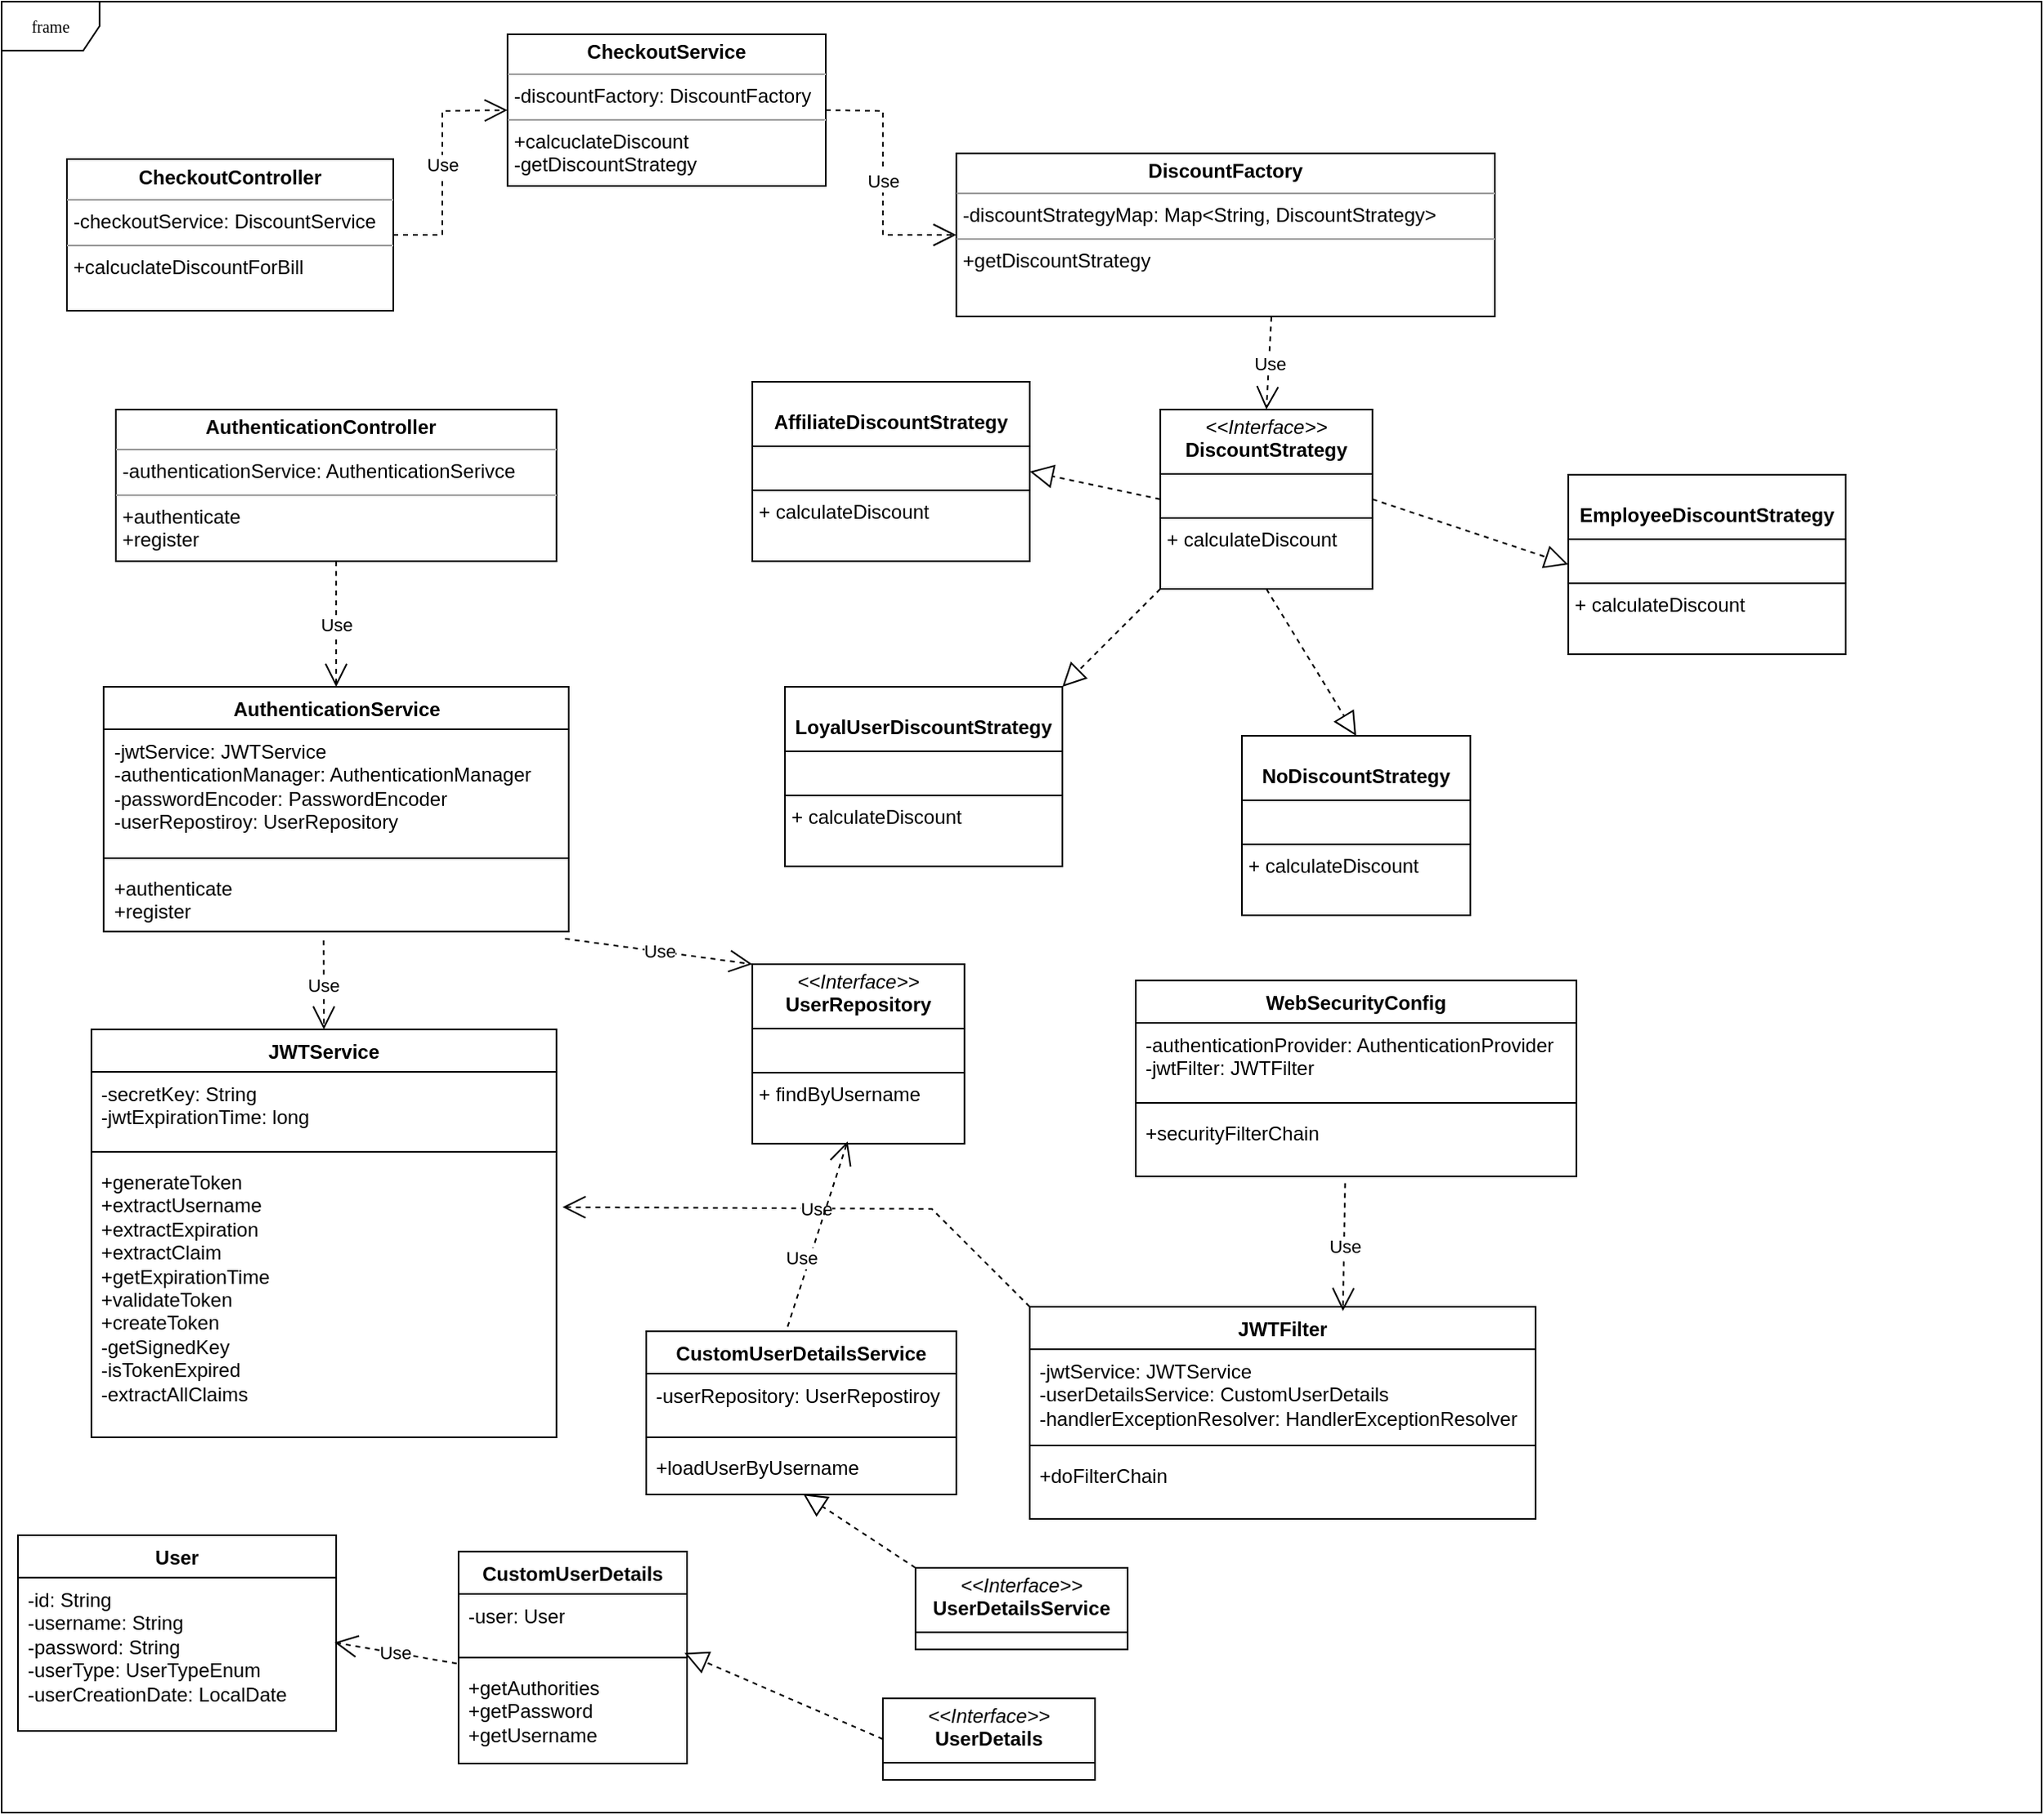 <mxfile version="24.8.4">
  <diagram name="Page-1" id="c4acf3e9-155e-7222-9cf6-157b1a14988f">
    <mxGraphModel dx="2350" dy="1896" grid="1" gridSize="10" guides="1" tooltips="1" connect="1" arrows="1" fold="1" page="1" pageScale="1" pageWidth="850" pageHeight="1100" background="none" math="0" shadow="0">
      <root>
        <mxCell id="0" />
        <mxCell id="1" parent="0" />
        <mxCell id="17acba5748e5396b-1" value="frame" style="shape=umlFrame;whiteSpace=wrap;html=1;rounded=0;shadow=0;comic=0;labelBackgroundColor=none;strokeWidth=1;fontFamily=Verdana;fontSize=10;align=center;movable=1;resizable=1;rotatable=1;deletable=1;editable=1;locked=0;connectable=1;" parent="1" vertex="1">
          <mxGeometry x="-160" y="-40" width="1250" height="1110" as="geometry" />
        </mxCell>
        <mxCell id="5d2195bd80daf111-18" value="&lt;p style=&quot;margin:0px;margin-top:4px;text-align:center;&quot;&gt;&lt;b&gt;CheckoutController&lt;/b&gt;&lt;/p&gt;&lt;hr size=&quot;1&quot;&gt;&lt;p style=&quot;margin:0px;margin-left:4px;&quot;&gt;-checkoutService: DiscountService&lt;/p&gt;&lt;hr size=&quot;1&quot;&gt;&lt;p style=&quot;margin:0px;margin-left:4px;&quot;&gt;+calcuclateDiscountForBill&lt;/p&gt;" style="verticalAlign=top;align=left;overflow=fill;fontSize=12;fontFamily=Helvetica;html=1;rounded=0;shadow=0;comic=0;labelBackgroundColor=none;strokeWidth=1" parent="1" vertex="1">
          <mxGeometry x="-120" y="56.5" width="200" height="93" as="geometry" />
        </mxCell>
        <mxCell id="SCgbZ-K9dKOpTMKbeCM--1" value="&lt;p style=&quot;margin:0px;margin-top:4px;text-align:center;&quot;&gt;&lt;b&gt;CheckoutService&lt;/b&gt;&lt;/p&gt;&lt;hr size=&quot;1&quot;&gt;&lt;p style=&quot;margin:0px;margin-left:4px;&quot;&gt;-discountFactory: DiscountFactory&lt;/p&gt;&lt;hr size=&quot;1&quot;&gt;&lt;p style=&quot;margin:0px;margin-left:4px;&quot;&gt;+calcuclateDiscount&lt;/p&gt;&lt;p style=&quot;margin:0px;margin-left:4px;&quot;&gt;-getDiscountStrategy&lt;/p&gt;" style="verticalAlign=top;align=left;overflow=fill;fontSize=12;fontFamily=Helvetica;html=1;rounded=0;shadow=0;comic=0;labelBackgroundColor=none;strokeWidth=1" vertex="1" parent="1">
          <mxGeometry x="150" y="-20" width="195" height="93" as="geometry" />
        </mxCell>
        <mxCell id="SCgbZ-K9dKOpTMKbeCM--5" value="&lt;p style=&quot;margin:0px;margin-top:4px;text-align:center;&quot;&gt;&lt;b&gt;DiscountFactory&lt;/b&gt;&lt;/p&gt;&lt;hr size=&quot;1&quot;&gt;&lt;p style=&quot;margin:0px;margin-left:4px;&quot;&gt;-&lt;span style=&quot;background-color: initial;&quot;&gt;discountStrategyMap: Map&amp;lt;String, DiscountStrategy&amp;gt;&lt;/span&gt;&lt;/p&gt;&lt;hr size=&quot;1&quot;&gt;&lt;p style=&quot;margin:0px;margin-left:4px;&quot;&gt;+&lt;span style=&quot;background-color: initial;&quot;&gt;getDiscountStrategy&lt;/span&gt;&lt;/p&gt;" style="verticalAlign=top;align=left;overflow=fill;fontSize=12;fontFamily=Helvetica;html=1;rounded=0;shadow=0;comic=0;labelBackgroundColor=none;strokeWidth=1" vertex="1" parent="1">
          <mxGeometry x="425" y="53" width="330" height="100" as="geometry" />
        </mxCell>
        <mxCell id="SCgbZ-K9dKOpTMKbeCM--12" value="AuthenticationService" style="swimlane;fontStyle=1;align=center;verticalAlign=top;childLayout=stackLayout;horizontal=1;startSize=26;horizontalStack=0;resizeParent=1;resizeParentMax=0;resizeLast=0;collapsible=1;marginBottom=0;whiteSpace=wrap;html=1;" vertex="1" parent="1">
          <mxGeometry x="-97.5" y="380" width="285" height="150" as="geometry">
            <mxRectangle x="335" y="270" width="160" height="30" as="alternateBounds" />
          </mxGeometry>
        </mxCell>
        <mxCell id="SCgbZ-K9dKOpTMKbeCM--13" value="-jwtService: JWTService&lt;div&gt;-authenticationManager: AuthenticationManager&lt;br&gt;&lt;div&gt;-passwordEncoder: PasswordEncoder&lt;/div&gt;&lt;/div&gt;&lt;div&gt;-userRepostiroy: UserRepository&lt;/div&gt;" style="text;strokeColor=none;fillColor=none;align=left;verticalAlign=top;spacingLeft=4;spacingRight=4;overflow=hidden;rotatable=0;points=[[0,0.5],[1,0.5]];portConstraint=eastwest;whiteSpace=wrap;html=1;" vertex="1" parent="SCgbZ-K9dKOpTMKbeCM--12">
          <mxGeometry y="26" width="285" height="74" as="geometry" />
        </mxCell>
        <mxCell id="SCgbZ-K9dKOpTMKbeCM--14" value="" style="line;strokeWidth=1;fillColor=none;align=left;verticalAlign=middle;spacingTop=-1;spacingLeft=3;spacingRight=3;rotatable=0;labelPosition=right;points=[];portConstraint=eastwest;strokeColor=inherit;" vertex="1" parent="SCgbZ-K9dKOpTMKbeCM--12">
          <mxGeometry y="100" width="285" height="10" as="geometry" />
        </mxCell>
        <mxCell id="SCgbZ-K9dKOpTMKbeCM--15" value="+authenticate&lt;div&gt;+register&lt;/div&gt;" style="text;strokeColor=none;fillColor=none;align=left;verticalAlign=top;spacingLeft=4;spacingRight=4;overflow=hidden;rotatable=0;points=[[0,0.5],[1,0.5]];portConstraint=eastwest;whiteSpace=wrap;html=1;" vertex="1" parent="SCgbZ-K9dKOpTMKbeCM--12">
          <mxGeometry y="110" width="285" height="40" as="geometry" />
        </mxCell>
        <mxCell id="SCgbZ-K9dKOpTMKbeCM--16" value="&lt;p style=&quot;margin:0px;margin-top:4px;text-align:center;&quot;&gt;&lt;b&gt;AuthenticationController&lt;span style=&quot;white-space: pre;&quot;&gt;&#x9;&lt;/span&gt;&lt;/b&gt;&lt;/p&gt;&lt;hr size=&quot;1&quot;&gt;&lt;p style=&quot;margin:0px;margin-left:4px;&quot;&gt;-authenticationService: AuthenticationSerivce&lt;/p&gt;&lt;hr size=&quot;1&quot;&gt;&lt;p style=&quot;margin:0px;margin-left:4px;&quot;&gt;+authenticate&lt;/p&gt;&lt;p style=&quot;margin:0px;margin-left:4px;&quot;&gt;+register&lt;/p&gt;" style="verticalAlign=top;align=left;overflow=fill;fontSize=12;fontFamily=Helvetica;html=1;rounded=0;shadow=0;comic=0;labelBackgroundColor=none;strokeWidth=1" vertex="1" parent="1">
          <mxGeometry x="-90" y="210" width="270" height="93" as="geometry" />
        </mxCell>
        <mxCell id="SCgbZ-K9dKOpTMKbeCM--17" value="&lt;p style=&quot;margin:0px;margin-top:4px;text-align:center;&quot;&gt;&lt;i&gt;&amp;lt;&amp;lt;Interface&amp;gt;&amp;gt;&lt;/i&gt;&lt;br&gt;&lt;b&gt;DiscountStrategy&lt;/b&gt;&lt;/p&gt;&lt;hr size=&quot;1&quot; style=&quot;border-style:solid;&quot;&gt;&lt;p style=&quot;margin:0px;margin-left:4px;&quot;&gt;&lt;br&gt;&lt;/p&gt;&lt;hr size=&quot;1&quot; style=&quot;border-style:solid;&quot;&gt;&lt;p style=&quot;margin:0px;margin-left:4px;&quot;&gt;+&amp;nbsp;calculateDiscount&lt;/p&gt;" style="verticalAlign=top;align=left;overflow=fill;html=1;whiteSpace=wrap;" vertex="1" parent="1">
          <mxGeometry x="550" y="210" width="130" height="110" as="geometry" />
        </mxCell>
        <mxCell id="SCgbZ-K9dKOpTMKbeCM--18" value="&lt;p style=&quot;margin:0px;margin-top:4px;text-align:center;&quot;&gt;&lt;br&gt;&lt;b&gt;EmployeeDiscountStrategy&lt;/b&gt;&lt;/p&gt;&lt;hr size=&quot;1&quot; style=&quot;border-style:solid;&quot;&gt;&lt;p style=&quot;margin:0px;margin-left:4px;&quot;&gt;&lt;br&gt;&lt;/p&gt;&lt;hr size=&quot;1&quot; style=&quot;border-style:solid;&quot;&gt;&lt;p style=&quot;margin:0px;margin-left:4px;&quot;&gt;+&amp;nbsp;calculateDiscount&lt;/p&gt;" style="verticalAlign=top;align=left;overflow=fill;html=1;whiteSpace=wrap;" vertex="1" parent="1">
          <mxGeometry x="800" y="250" width="170" height="110" as="geometry" />
        </mxCell>
        <mxCell id="SCgbZ-K9dKOpTMKbeCM--19" value="&lt;p style=&quot;margin:0px;margin-top:4px;text-align:center;&quot;&gt;&lt;br&gt;&lt;b&gt;AffiliateDiscountStrategy&lt;/b&gt;&lt;/p&gt;&lt;hr size=&quot;1&quot; style=&quot;border-style:solid;&quot;&gt;&lt;p style=&quot;margin:0px;margin-left:4px;&quot;&gt;&lt;br&gt;&lt;/p&gt;&lt;hr size=&quot;1&quot; style=&quot;border-style:solid;&quot;&gt;&lt;p style=&quot;margin:0px;margin-left:4px;&quot;&gt;+&amp;nbsp;calculateDiscount&lt;/p&gt;" style="verticalAlign=top;align=left;overflow=fill;html=1;whiteSpace=wrap;" vertex="1" parent="1">
          <mxGeometry x="300" y="193" width="170" height="110" as="geometry" />
        </mxCell>
        <mxCell id="SCgbZ-K9dKOpTMKbeCM--20" value="&lt;p style=&quot;margin:0px;margin-top:4px;text-align:center;&quot;&gt;&lt;br&gt;&lt;b&gt;LoyalUserDiscountStrategy&lt;/b&gt;&lt;/p&gt;&lt;hr size=&quot;1&quot; style=&quot;border-style:solid;&quot;&gt;&lt;p style=&quot;margin:0px;margin-left:4px;&quot;&gt;&lt;br&gt;&lt;/p&gt;&lt;hr size=&quot;1&quot; style=&quot;border-style:solid;&quot;&gt;&lt;p style=&quot;margin:0px;margin-left:4px;&quot;&gt;+&amp;nbsp;calculateDiscount&lt;/p&gt;" style="verticalAlign=top;align=left;overflow=fill;html=1;whiteSpace=wrap;" vertex="1" parent="1">
          <mxGeometry x="320" y="380" width="170" height="110" as="geometry" />
        </mxCell>
        <mxCell id="SCgbZ-K9dKOpTMKbeCM--21" value="&lt;p style=&quot;margin:0px;margin-top:4px;text-align:center;&quot;&gt;&lt;br&gt;&lt;b&gt;NoDiscountStrategy&lt;/b&gt;&lt;/p&gt;&lt;hr size=&quot;1&quot; style=&quot;border-style:solid;&quot;&gt;&lt;p style=&quot;margin:0px;margin-left:4px;&quot;&gt;&lt;br&gt;&lt;/p&gt;&lt;hr size=&quot;1&quot; style=&quot;border-style:solid;&quot;&gt;&lt;p style=&quot;margin:0px;margin-left:4px;&quot;&gt;+&amp;nbsp;calculateDiscount&lt;/p&gt;" style="verticalAlign=top;align=left;overflow=fill;html=1;whiteSpace=wrap;" vertex="1" parent="1">
          <mxGeometry x="600" y="410" width="140" height="110" as="geometry" />
        </mxCell>
        <mxCell id="SCgbZ-K9dKOpTMKbeCM--26" value="Use" style="endArrow=open;endSize=12;dashed=1;html=1;rounded=0;exitX=1;exitY=0.5;exitDx=0;exitDy=0;entryX=0;entryY=0.5;entryDx=0;entryDy=0;" edge="1" parent="1" source="5d2195bd80daf111-18" target="SCgbZ-K9dKOpTMKbeCM--1">
          <mxGeometry width="160" relative="1" as="geometry">
            <mxPoint x="150" y="150" as="sourcePoint" />
            <mxPoint x="310" y="150" as="targetPoint" />
            <Array as="points">
              <mxPoint x="110" y="103" />
              <mxPoint x="110" y="27" />
            </Array>
          </mxGeometry>
        </mxCell>
        <mxCell id="SCgbZ-K9dKOpTMKbeCM--27" value="Use" style="endArrow=open;endSize=12;dashed=1;html=1;rounded=0;entryX=0;entryY=0.5;entryDx=0;entryDy=0;exitX=1;exitY=0.5;exitDx=0;exitDy=0;" edge="1" parent="1" source="SCgbZ-K9dKOpTMKbeCM--1" target="SCgbZ-K9dKOpTMKbeCM--5">
          <mxGeometry width="160" relative="1" as="geometry">
            <mxPoint x="350" y="40" as="sourcePoint" />
            <mxPoint x="160" y="37" as="targetPoint" />
            <Array as="points">
              <mxPoint x="380" y="27" />
              <mxPoint x="380" y="103" />
            </Array>
          </mxGeometry>
        </mxCell>
        <mxCell id="SCgbZ-K9dKOpTMKbeCM--28" value="" style="endArrow=block;dashed=1;endFill=0;endSize=12;html=1;rounded=0;exitX=0;exitY=0.5;exitDx=0;exitDy=0;entryX=1;entryY=0.5;entryDx=0;entryDy=0;" edge="1" parent="1" source="SCgbZ-K9dKOpTMKbeCM--17" target="SCgbZ-K9dKOpTMKbeCM--19">
          <mxGeometry width="160" relative="1" as="geometry">
            <mxPoint x="380" y="320" as="sourcePoint" />
            <mxPoint x="540" y="320" as="targetPoint" />
          </mxGeometry>
        </mxCell>
        <mxCell id="SCgbZ-K9dKOpTMKbeCM--29" value="" style="endArrow=block;dashed=1;endFill=0;endSize=12;html=1;rounded=0;exitX=0;exitY=1;exitDx=0;exitDy=0;entryX=1;entryY=0;entryDx=0;entryDy=0;" edge="1" parent="1" source="SCgbZ-K9dKOpTMKbeCM--17" target="SCgbZ-K9dKOpTMKbeCM--20">
          <mxGeometry width="160" relative="1" as="geometry">
            <mxPoint x="470" y="245" as="sourcePoint" />
            <mxPoint x="580" y="295" as="targetPoint" />
          </mxGeometry>
        </mxCell>
        <mxCell id="SCgbZ-K9dKOpTMKbeCM--30" value="" style="endArrow=block;dashed=1;endFill=0;endSize=12;html=1;rounded=0;entryX=0.5;entryY=0;entryDx=0;entryDy=0;exitX=0.5;exitY=1;exitDx=0;exitDy=0;" edge="1" parent="1" source="SCgbZ-K9dKOpTMKbeCM--17" target="SCgbZ-K9dKOpTMKbeCM--21">
          <mxGeometry width="160" relative="1" as="geometry">
            <mxPoint x="405" y="300" as="sourcePoint" />
            <mxPoint x="415" y="380" as="targetPoint" />
          </mxGeometry>
        </mxCell>
        <mxCell id="SCgbZ-K9dKOpTMKbeCM--31" value="" style="endArrow=block;dashed=1;endFill=0;endSize=12;html=1;rounded=0;entryX=0;entryY=0.5;entryDx=0;entryDy=0;exitX=1;exitY=0.5;exitDx=0;exitDy=0;" edge="1" parent="1" source="SCgbZ-K9dKOpTMKbeCM--17" target="SCgbZ-K9dKOpTMKbeCM--18">
          <mxGeometry width="160" relative="1" as="geometry">
            <mxPoint x="633" y="330" as="sourcePoint" />
            <mxPoint x="630" y="410" as="targetPoint" />
          </mxGeometry>
        </mxCell>
        <mxCell id="SCgbZ-K9dKOpTMKbeCM--34" value="Use" style="endArrow=open;endSize=12;dashed=1;html=1;rounded=0;exitX=0.585;exitY=1.002;exitDx=0;exitDy=0;entryX=0.5;entryY=0;entryDx=0;entryDy=0;exitPerimeter=0;" edge="1" parent="1" source="SCgbZ-K9dKOpTMKbeCM--5" target="SCgbZ-K9dKOpTMKbeCM--17">
          <mxGeometry width="160" relative="1" as="geometry">
            <mxPoint x="740" y="180" as="sourcePoint" />
            <mxPoint x="900" y="180" as="targetPoint" />
          </mxGeometry>
        </mxCell>
        <mxCell id="SCgbZ-K9dKOpTMKbeCM--36" value="Use" style="endArrow=open;endSize=12;dashed=1;html=1;rounded=0;exitX=0.5;exitY=1;exitDx=0;exitDy=0;entryX=0.5;entryY=0;entryDx=0;entryDy=0;" edge="1" parent="1" source="SCgbZ-K9dKOpTMKbeCM--16" target="SCgbZ-K9dKOpTMKbeCM--12">
          <mxGeometry width="160" relative="1" as="geometry">
            <mxPoint x="220" y="310" as="sourcePoint" />
            <mxPoint x="380" y="310" as="targetPoint" />
          </mxGeometry>
        </mxCell>
        <mxCell id="SCgbZ-K9dKOpTMKbeCM--37" value="JWTService" style="swimlane;fontStyle=1;align=center;verticalAlign=top;childLayout=stackLayout;horizontal=1;startSize=26;horizontalStack=0;resizeParent=1;resizeParentMax=0;resizeLast=0;collapsible=1;marginBottom=0;whiteSpace=wrap;html=1;" vertex="1" parent="1">
          <mxGeometry x="-105" y="590" width="285" height="250" as="geometry">
            <mxRectangle x="335" y="270" width="160" height="30" as="alternateBounds" />
          </mxGeometry>
        </mxCell>
        <mxCell id="SCgbZ-K9dKOpTMKbeCM--38" value="-secretKey: String&lt;div&gt;-jwtExpirationTime: long&lt;/div&gt;" style="text;strokeColor=none;fillColor=none;align=left;verticalAlign=top;spacingLeft=4;spacingRight=4;overflow=hidden;rotatable=0;points=[[0,0.5],[1,0.5]];portConstraint=eastwest;whiteSpace=wrap;html=1;" vertex="1" parent="SCgbZ-K9dKOpTMKbeCM--37">
          <mxGeometry y="26" width="285" height="44" as="geometry" />
        </mxCell>
        <mxCell id="SCgbZ-K9dKOpTMKbeCM--39" value="" style="line;strokeWidth=1;fillColor=none;align=left;verticalAlign=middle;spacingTop=-1;spacingLeft=3;spacingRight=3;rotatable=0;labelPosition=right;points=[];portConstraint=eastwest;strokeColor=inherit;" vertex="1" parent="SCgbZ-K9dKOpTMKbeCM--37">
          <mxGeometry y="70" width="285" height="10" as="geometry" />
        </mxCell>
        <mxCell id="SCgbZ-K9dKOpTMKbeCM--40" value="+generateToken&lt;div&gt;+extractUsername&lt;/div&gt;&lt;div&gt;+extractExpiration&lt;/div&gt;&lt;div&gt;+extractClaim&lt;/div&gt;&lt;div&gt;+getExpirationTime&lt;/div&gt;&lt;div&gt;+validateToken&lt;/div&gt;&lt;div&gt;+createToken&lt;/div&gt;&lt;div&gt;-getSignedKey&lt;/div&gt;&lt;div&gt;-isTokenExpired&lt;/div&gt;&lt;div&gt;-extractAllClaims&lt;/div&gt;&lt;div&gt;&lt;br&gt;&lt;/div&gt;" style="text;strokeColor=none;fillColor=none;align=left;verticalAlign=top;spacingLeft=4;spacingRight=4;overflow=hidden;rotatable=0;points=[[0,0.5],[1,0.5]];portConstraint=eastwest;whiteSpace=wrap;html=1;" vertex="1" parent="SCgbZ-K9dKOpTMKbeCM--37">
          <mxGeometry y="80" width="285" height="170" as="geometry" />
        </mxCell>
        <mxCell id="SCgbZ-K9dKOpTMKbeCM--41" value="&lt;p style=&quot;margin:0px;margin-top:4px;text-align:center;&quot;&gt;&lt;i&gt;&amp;lt;&amp;lt;Interface&amp;gt;&amp;gt;&lt;/i&gt;&lt;br&gt;&lt;b&gt;UserRepository&lt;/b&gt;&lt;/p&gt;&lt;hr size=&quot;1&quot; style=&quot;border-style:solid;&quot;&gt;&lt;p style=&quot;margin:0px;margin-left:4px;&quot;&gt;&lt;br&gt;&lt;/p&gt;&lt;hr size=&quot;1&quot; style=&quot;border-style:solid;&quot;&gt;&lt;p style=&quot;margin:0px;margin-left:4px;&quot;&gt;+&amp;nbsp;findByUsername&lt;/p&gt;" style="verticalAlign=top;align=left;overflow=fill;html=1;whiteSpace=wrap;" vertex="1" parent="1">
          <mxGeometry x="300" y="550" width="130" height="110" as="geometry" />
        </mxCell>
        <mxCell id="SCgbZ-K9dKOpTMKbeCM--42" value="Use" style="endArrow=open;endSize=12;dashed=1;html=1;rounded=0;exitX=0.473;exitY=1.134;exitDx=0;exitDy=0;entryX=0.5;entryY=0;entryDx=0;entryDy=0;exitPerimeter=0;" edge="1" parent="1" source="SCgbZ-K9dKOpTMKbeCM--15" target="SCgbZ-K9dKOpTMKbeCM--37">
          <mxGeometry width="160" relative="1" as="geometry">
            <mxPoint x="55" y="313" as="sourcePoint" />
            <mxPoint x="55" y="390" as="targetPoint" />
          </mxGeometry>
        </mxCell>
        <mxCell id="SCgbZ-K9dKOpTMKbeCM--43" value="Use" style="endArrow=open;endSize=12;dashed=1;html=1;rounded=0;exitX=0.992;exitY=1.11;exitDx=0;exitDy=0;entryX=0;entryY=0;entryDx=0;entryDy=0;exitPerimeter=0;" edge="1" parent="1" source="SCgbZ-K9dKOpTMKbeCM--15" target="SCgbZ-K9dKOpTMKbeCM--41">
          <mxGeometry width="160" relative="1" as="geometry">
            <mxPoint x="47" y="545" as="sourcePoint" />
            <mxPoint x="48" y="600" as="targetPoint" />
          </mxGeometry>
        </mxCell>
        <mxCell id="SCgbZ-K9dKOpTMKbeCM--44" value="WebSecurityConfig" style="swimlane;fontStyle=1;align=center;verticalAlign=top;childLayout=stackLayout;horizontal=1;startSize=26;horizontalStack=0;resizeParent=1;resizeParentMax=0;resizeLast=0;collapsible=1;marginBottom=0;whiteSpace=wrap;html=1;" vertex="1" parent="1">
          <mxGeometry x="535" y="560" width="270" height="120" as="geometry">
            <mxRectangle x="335" y="270" width="160" height="30" as="alternateBounds" />
          </mxGeometry>
        </mxCell>
        <mxCell id="SCgbZ-K9dKOpTMKbeCM--45" value="-authenticationProvider: AuthenticationProvider&lt;div&gt;-jwtFilter: JWTFilter&lt;/div&gt;" style="text;strokeColor=none;fillColor=none;align=left;verticalAlign=top;spacingLeft=4;spacingRight=4;overflow=hidden;rotatable=0;points=[[0,0.5],[1,0.5]];portConstraint=eastwest;whiteSpace=wrap;html=1;" vertex="1" parent="SCgbZ-K9dKOpTMKbeCM--44">
          <mxGeometry y="26" width="270" height="44" as="geometry" />
        </mxCell>
        <mxCell id="SCgbZ-K9dKOpTMKbeCM--46" value="" style="line;strokeWidth=1;fillColor=none;align=left;verticalAlign=middle;spacingTop=-1;spacingLeft=3;spacingRight=3;rotatable=0;labelPosition=right;points=[];portConstraint=eastwest;strokeColor=inherit;" vertex="1" parent="SCgbZ-K9dKOpTMKbeCM--44">
          <mxGeometry y="70" width="270" height="10" as="geometry" />
        </mxCell>
        <mxCell id="SCgbZ-K9dKOpTMKbeCM--47" value="+securityFilterChain&lt;br&gt;&lt;div&gt;&lt;br&gt;&lt;/div&gt;" style="text;strokeColor=none;fillColor=none;align=left;verticalAlign=top;spacingLeft=4;spacingRight=4;overflow=hidden;rotatable=0;points=[[0,0.5],[1,0.5]];portConstraint=eastwest;whiteSpace=wrap;html=1;" vertex="1" parent="SCgbZ-K9dKOpTMKbeCM--44">
          <mxGeometry y="80" width="270" height="40" as="geometry" />
        </mxCell>
        <mxCell id="SCgbZ-K9dKOpTMKbeCM--48" value="JWTFilter" style="swimlane;fontStyle=1;align=center;verticalAlign=top;childLayout=stackLayout;horizontal=1;startSize=26;horizontalStack=0;resizeParent=1;resizeParentMax=0;resizeLast=0;collapsible=1;marginBottom=0;whiteSpace=wrap;html=1;" vertex="1" parent="1">
          <mxGeometry x="470" y="760" width="310" height="130" as="geometry">
            <mxRectangle x="335" y="270" width="160" height="30" as="alternateBounds" />
          </mxGeometry>
        </mxCell>
        <mxCell id="SCgbZ-K9dKOpTMKbeCM--49" value="-jwtService: JWTService&lt;div&gt;-userDetailsService: CustomUserDetails&lt;/div&gt;&lt;div&gt;-handlerExceptionResolver: HandlerExceptionResolver&lt;/div&gt;" style="text;strokeColor=none;fillColor=none;align=left;verticalAlign=top;spacingLeft=4;spacingRight=4;overflow=hidden;rotatable=0;points=[[0,0.5],[1,0.5]];portConstraint=eastwest;whiteSpace=wrap;html=1;" vertex="1" parent="SCgbZ-K9dKOpTMKbeCM--48">
          <mxGeometry y="26" width="310" height="54" as="geometry" />
        </mxCell>
        <mxCell id="SCgbZ-K9dKOpTMKbeCM--50" value="" style="line;strokeWidth=1;fillColor=none;align=left;verticalAlign=middle;spacingTop=-1;spacingLeft=3;spacingRight=3;rotatable=0;labelPosition=right;points=[];portConstraint=eastwest;strokeColor=inherit;" vertex="1" parent="SCgbZ-K9dKOpTMKbeCM--48">
          <mxGeometry y="80" width="310" height="10" as="geometry" />
        </mxCell>
        <mxCell id="SCgbZ-K9dKOpTMKbeCM--51" value="&lt;div&gt;+doFilterChain&lt;/div&gt;" style="text;strokeColor=none;fillColor=none;align=left;verticalAlign=top;spacingLeft=4;spacingRight=4;overflow=hidden;rotatable=0;points=[[0,0.5],[1,0.5]];portConstraint=eastwest;whiteSpace=wrap;html=1;" vertex="1" parent="SCgbZ-K9dKOpTMKbeCM--48">
          <mxGeometry y="90" width="310" height="40" as="geometry" />
        </mxCell>
        <mxCell id="SCgbZ-K9dKOpTMKbeCM--52" value="Use" style="endArrow=open;endSize=12;dashed=1;html=1;rounded=0;entryX=1.013;entryY=0.17;entryDx=0;entryDy=0;entryPerimeter=0;exitX=0;exitY=0;exitDx=0;exitDy=0;" edge="1" parent="1" source="SCgbZ-K9dKOpTMKbeCM--48" target="SCgbZ-K9dKOpTMKbeCM--40">
          <mxGeometry width="160" relative="1" as="geometry">
            <mxPoint x="30" y="930" as="sourcePoint" />
            <mxPoint x="190" y="930" as="targetPoint" />
            <Array as="points">
              <mxPoint x="410" y="700" />
            </Array>
          </mxGeometry>
        </mxCell>
        <mxCell id="SCgbZ-K9dKOpTMKbeCM--55" value="User" style="swimlane;fontStyle=1;align=center;verticalAlign=top;childLayout=stackLayout;horizontal=1;startSize=26;horizontalStack=0;resizeParent=1;resizeParentMax=0;resizeLast=0;collapsible=1;marginBottom=0;whiteSpace=wrap;html=1;" vertex="1" parent="1">
          <mxGeometry x="-150" y="900" width="195" height="120" as="geometry" />
        </mxCell>
        <mxCell id="SCgbZ-K9dKOpTMKbeCM--56" value="-id: String&lt;div&gt;-username: String&lt;/div&gt;&lt;div&gt;-password: String&lt;/div&gt;&lt;div&gt;-userType: UserTypeEnum&lt;/div&gt;&lt;div&gt;-userCreationDate: LocalDate&lt;/div&gt;" style="text;strokeColor=none;fillColor=none;align=left;verticalAlign=top;spacingLeft=4;spacingRight=4;overflow=hidden;rotatable=0;points=[[0,0.5],[1,0.5]];portConstraint=eastwest;whiteSpace=wrap;html=1;" vertex="1" parent="SCgbZ-K9dKOpTMKbeCM--55">
          <mxGeometry y="26" width="195" height="94" as="geometry" />
        </mxCell>
        <mxCell id="SCgbZ-K9dKOpTMKbeCM--59" value="CustomUserDetails" style="swimlane;fontStyle=1;align=center;verticalAlign=top;childLayout=stackLayout;horizontal=1;startSize=26;horizontalStack=0;resizeParent=1;resizeParentMax=0;resizeLast=0;collapsible=1;marginBottom=0;whiteSpace=wrap;html=1;" vertex="1" parent="1">
          <mxGeometry x="120" y="910" width="140" height="130" as="geometry">
            <mxRectangle x="335" y="270" width="160" height="30" as="alternateBounds" />
          </mxGeometry>
        </mxCell>
        <mxCell id="SCgbZ-K9dKOpTMKbeCM--60" value="-user: User" style="text;strokeColor=none;fillColor=none;align=left;verticalAlign=top;spacingLeft=4;spacingRight=4;overflow=hidden;rotatable=0;points=[[0,0.5],[1,0.5]];portConstraint=eastwest;whiteSpace=wrap;html=1;" vertex="1" parent="SCgbZ-K9dKOpTMKbeCM--59">
          <mxGeometry y="26" width="140" height="34" as="geometry" />
        </mxCell>
        <mxCell id="SCgbZ-K9dKOpTMKbeCM--61" value="" style="line;strokeWidth=1;fillColor=none;align=left;verticalAlign=middle;spacingTop=-1;spacingLeft=3;spacingRight=3;rotatable=0;labelPosition=right;points=[];portConstraint=eastwest;strokeColor=inherit;" vertex="1" parent="SCgbZ-K9dKOpTMKbeCM--59">
          <mxGeometry y="60" width="140" height="10" as="geometry" />
        </mxCell>
        <mxCell id="SCgbZ-K9dKOpTMKbeCM--62" value="&lt;div&gt;+getAuthorities&lt;/div&gt;&lt;div&gt;+getPassword&lt;/div&gt;&lt;div&gt;+getUsername&lt;/div&gt;" style="text;strokeColor=none;fillColor=none;align=left;verticalAlign=top;spacingLeft=4;spacingRight=4;overflow=hidden;rotatable=0;points=[[0,0.5],[1,0.5]];portConstraint=eastwest;whiteSpace=wrap;html=1;" vertex="1" parent="SCgbZ-K9dKOpTMKbeCM--59">
          <mxGeometry y="70" width="140" height="60" as="geometry" />
        </mxCell>
        <mxCell id="SCgbZ-K9dKOpTMKbeCM--63" value="Use" style="endArrow=open;endSize=12;dashed=1;html=1;rounded=0;exitX=-0.008;exitY=-0.023;exitDx=0;exitDy=0;exitPerimeter=0;entryX=0.995;entryY=0.423;entryDx=0;entryDy=0;entryPerimeter=0;" edge="1" parent="1" source="SCgbZ-K9dKOpTMKbeCM--62" target="SCgbZ-K9dKOpTMKbeCM--56">
          <mxGeometry width="160" relative="1" as="geometry">
            <mxPoint x="260" y="980" as="sourcePoint" />
            <mxPoint x="420" y="980" as="targetPoint" />
          </mxGeometry>
        </mxCell>
        <mxCell id="SCgbZ-K9dKOpTMKbeCM--64" value="CustomUserDetailsService" style="swimlane;fontStyle=1;align=center;verticalAlign=top;childLayout=stackLayout;horizontal=1;startSize=26;horizontalStack=0;resizeParent=1;resizeParentMax=0;resizeLast=0;collapsible=1;marginBottom=0;whiteSpace=wrap;html=1;" vertex="1" parent="1">
          <mxGeometry x="235" y="775" width="190" height="100" as="geometry">
            <mxRectangle x="335" y="270" width="160" height="30" as="alternateBounds" />
          </mxGeometry>
        </mxCell>
        <mxCell id="SCgbZ-K9dKOpTMKbeCM--65" value="-userRepository: UserRepostiroy" style="text;strokeColor=none;fillColor=none;align=left;verticalAlign=top;spacingLeft=4;spacingRight=4;overflow=hidden;rotatable=0;points=[[0,0.5],[1,0.5]];portConstraint=eastwest;whiteSpace=wrap;html=1;" vertex="1" parent="SCgbZ-K9dKOpTMKbeCM--64">
          <mxGeometry y="26" width="190" height="34" as="geometry" />
        </mxCell>
        <mxCell id="SCgbZ-K9dKOpTMKbeCM--66" value="" style="line;strokeWidth=1;fillColor=none;align=left;verticalAlign=middle;spacingTop=-1;spacingLeft=3;spacingRight=3;rotatable=0;labelPosition=right;points=[];portConstraint=eastwest;strokeColor=inherit;" vertex="1" parent="SCgbZ-K9dKOpTMKbeCM--64">
          <mxGeometry y="60" width="190" height="10" as="geometry" />
        </mxCell>
        <mxCell id="SCgbZ-K9dKOpTMKbeCM--67" value="+loadUserByUsername" style="text;strokeColor=none;fillColor=none;align=left;verticalAlign=top;spacingLeft=4;spacingRight=4;overflow=hidden;rotatable=0;points=[[0,0.5],[1,0.5]];portConstraint=eastwest;whiteSpace=wrap;html=1;" vertex="1" parent="SCgbZ-K9dKOpTMKbeCM--64">
          <mxGeometry y="70" width="190" height="30" as="geometry" />
        </mxCell>
        <mxCell id="SCgbZ-K9dKOpTMKbeCM--68" value="Use" style="endArrow=open;endSize=12;dashed=1;html=1;rounded=0;exitX=0.475;exitY=1.105;exitDx=0;exitDy=0;exitPerimeter=0;entryX=0.619;entryY=0.02;entryDx=0;entryDy=0;entryPerimeter=0;" edge="1" parent="1" source="SCgbZ-K9dKOpTMKbeCM--47" target="SCgbZ-K9dKOpTMKbeCM--48">
          <mxGeometry width="160" relative="1" as="geometry">
            <mxPoint x="620" y="710" as="sourcePoint" />
            <mxPoint x="780" y="710" as="targetPoint" />
          </mxGeometry>
        </mxCell>
        <mxCell id="SCgbZ-K9dKOpTMKbeCM--69" value="Use" style="endArrow=open;endSize=12;dashed=1;html=1;rounded=0;exitX=0.456;exitY=-0.028;exitDx=0;exitDy=0;exitPerimeter=0;entryX=0.449;entryY=0.987;entryDx=0;entryDy=0;entryPerimeter=0;" edge="1" parent="1" source="SCgbZ-K9dKOpTMKbeCM--64" target="SCgbZ-K9dKOpTMKbeCM--41">
          <mxGeometry x="-0.284" y="5" width="160" relative="1" as="geometry">
            <mxPoint x="330" y="740" as="sourcePoint" />
            <mxPoint x="490" y="740" as="targetPoint" />
            <mxPoint as="offset" />
          </mxGeometry>
        </mxCell>
        <mxCell id="SCgbZ-K9dKOpTMKbeCM--70" value="&lt;p style=&quot;margin:0px;margin-top:4px;text-align:center;&quot;&gt;&lt;i&gt;&amp;lt;&amp;lt;Interface&amp;gt;&amp;gt;&lt;/i&gt;&lt;br&gt;&lt;b&gt;UserDetails&lt;/b&gt;&lt;/p&gt;&lt;hr size=&quot;1&quot; style=&quot;border-style:solid;&quot;&gt;&lt;p style=&quot;margin:0px;margin-left:4px;&quot;&gt;&lt;br&gt;&lt;/p&gt;&lt;p style=&quot;margin:0px;margin-left:4px;&quot;&gt;&lt;br&gt;&lt;/p&gt;" style="verticalAlign=top;align=left;overflow=fill;html=1;whiteSpace=wrap;" vertex="1" parent="1">
          <mxGeometry x="380" y="1000" width="130" height="50" as="geometry" />
        </mxCell>
        <mxCell id="SCgbZ-K9dKOpTMKbeCM--71" value="&lt;p style=&quot;margin:0px;margin-top:4px;text-align:center;&quot;&gt;&lt;i&gt;&amp;lt;&amp;lt;Interface&amp;gt;&amp;gt;&lt;/i&gt;&lt;br&gt;&lt;b&gt;UserDetailsService&lt;/b&gt;&lt;/p&gt;&lt;hr size=&quot;1&quot; style=&quot;border-style:solid;&quot;&gt;&lt;p style=&quot;margin:0px;margin-left:4px;&quot;&gt;&lt;br&gt;&lt;/p&gt;&lt;p style=&quot;margin:0px;margin-left:4px;&quot;&gt;&lt;br&gt;&lt;/p&gt;" style="verticalAlign=top;align=left;overflow=fill;html=1;whiteSpace=wrap;" vertex="1" parent="1">
          <mxGeometry x="400" y="920" width="130" height="50" as="geometry" />
        </mxCell>
        <mxCell id="SCgbZ-K9dKOpTMKbeCM--72" value="" style="endArrow=block;dashed=1;endFill=0;endSize=12;html=1;rounded=0;exitX=0;exitY=0.5;exitDx=0;exitDy=0;entryX=0.989;entryY=0.22;entryDx=0;entryDy=0;entryPerimeter=0;" edge="1" parent="1" source="SCgbZ-K9dKOpTMKbeCM--70" target="SCgbZ-K9dKOpTMKbeCM--61">
          <mxGeometry width="160" relative="1" as="geometry">
            <mxPoint x="340" y="920" as="sourcePoint" />
            <mxPoint x="500" y="920" as="targetPoint" />
          </mxGeometry>
        </mxCell>
        <mxCell id="SCgbZ-K9dKOpTMKbeCM--73" value="" style="endArrow=block;dashed=1;endFill=0;endSize=12;html=1;rounded=0;entryX=0.506;entryY=0.987;entryDx=0;entryDy=0;entryPerimeter=0;exitX=0;exitY=0;exitDx=0;exitDy=0;" edge="1" parent="1" source="SCgbZ-K9dKOpTMKbeCM--71" target="SCgbZ-K9dKOpTMKbeCM--67">
          <mxGeometry width="160" relative="1" as="geometry">
            <mxPoint x="330" y="910" as="sourcePoint" />
            <mxPoint x="490" y="910" as="targetPoint" />
          </mxGeometry>
        </mxCell>
      </root>
    </mxGraphModel>
  </diagram>
</mxfile>
